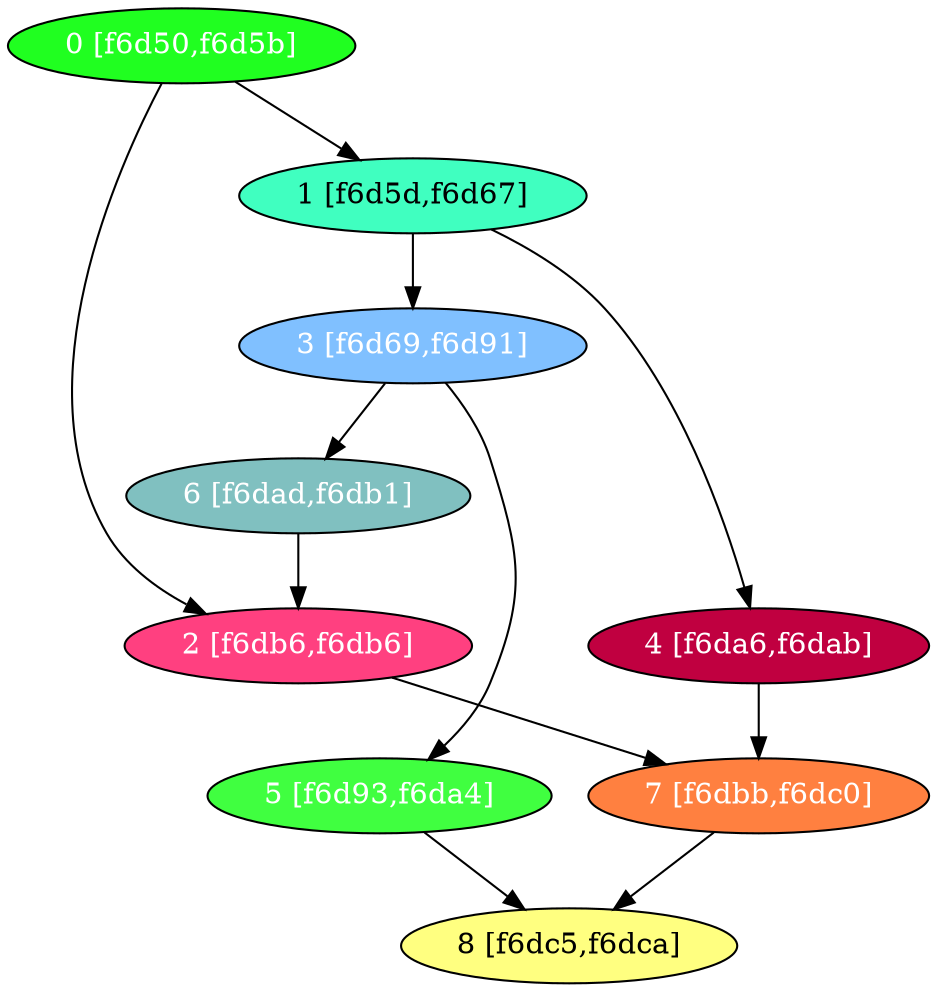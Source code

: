 diGraph libnss3{
	libnss3_0  [style=filled fillcolor="#20FF20" fontcolor="#ffffff" shape=oval label="0 [f6d50,f6d5b]"]
	libnss3_1  [style=filled fillcolor="#40FFC0" fontcolor="#000000" shape=oval label="1 [f6d5d,f6d67]"]
	libnss3_2  [style=filled fillcolor="#FF4080" fontcolor="#ffffff" shape=oval label="2 [f6db6,f6db6]"]
	libnss3_3  [style=filled fillcolor="#80C0FF" fontcolor="#ffffff" shape=oval label="3 [f6d69,f6d91]"]
	libnss3_4  [style=filled fillcolor="#C00040" fontcolor="#ffffff" shape=oval label="4 [f6da6,f6dab]"]
	libnss3_5  [style=filled fillcolor="#40FF40" fontcolor="#ffffff" shape=oval label="5 [f6d93,f6da4]"]
	libnss3_6  [style=filled fillcolor="#80C0C0" fontcolor="#ffffff" shape=oval label="6 [f6dad,f6db1]"]
	libnss3_7  [style=filled fillcolor="#FF8040" fontcolor="#ffffff" shape=oval label="7 [f6dbb,f6dc0]"]
	libnss3_8  [style=filled fillcolor="#FFFF80" fontcolor="#000000" shape=oval label="8 [f6dc5,f6dca]"]

	libnss3_0 -> libnss3_1
	libnss3_0 -> libnss3_2
	libnss3_1 -> libnss3_3
	libnss3_1 -> libnss3_4
	libnss3_2 -> libnss3_7
	libnss3_3 -> libnss3_5
	libnss3_3 -> libnss3_6
	libnss3_4 -> libnss3_7
	libnss3_5 -> libnss3_8
	libnss3_6 -> libnss3_2
	libnss3_7 -> libnss3_8
}